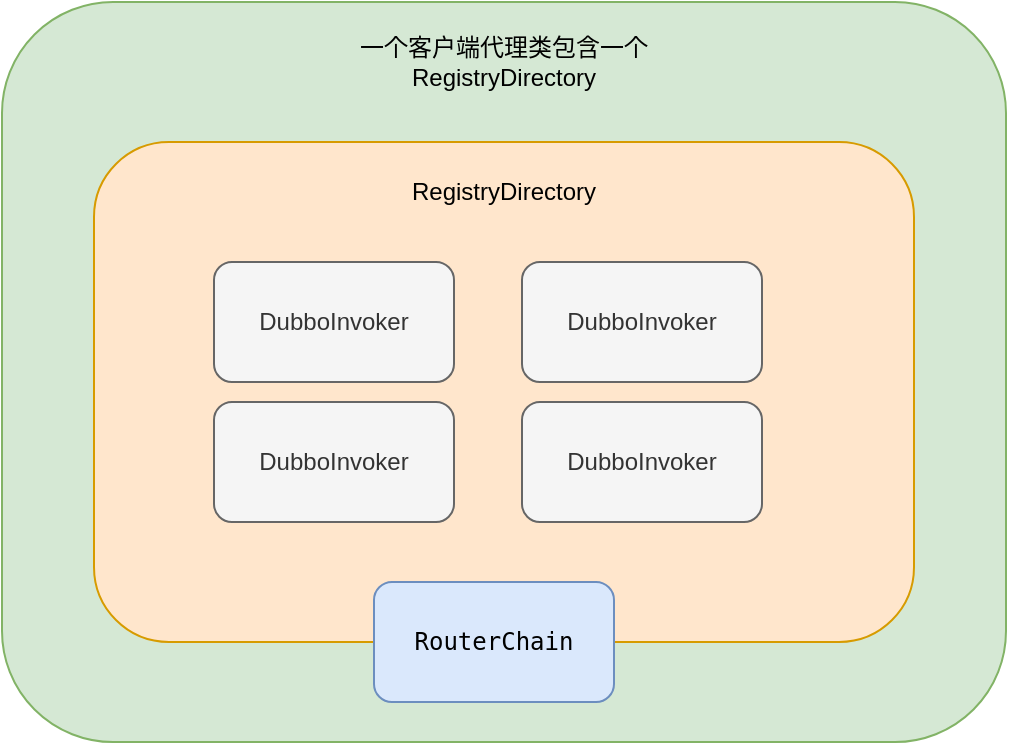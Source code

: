 <mxfile version="14.7.7" type="github">
  <diagram id="gCe4jKtws-3xtXJr8Xob" name="Page-1">
    <mxGraphModel dx="946" dy="536" grid="1" gridSize="10" guides="1" tooltips="1" connect="1" arrows="1" fold="1" page="1" pageScale="1" pageWidth="827" pageHeight="1169" math="0" shadow="0">
      <root>
        <mxCell id="0" />
        <mxCell id="1" parent="0" />
        <mxCell id="21GHXSYZrQaf1K2IV-Ka-1" value="" style="rounded=1;whiteSpace=wrap;html=1;fillColor=#d5e8d4;strokeColor=#82b366;" vertex="1" parent="1">
          <mxGeometry x="154" y="70" width="502" height="370" as="geometry" />
        </mxCell>
        <mxCell id="EOEE4c7dVtN_TcgUPGiO-1" value="" style="rounded=1;whiteSpace=wrap;html=1;fillColor=#ffe6cc;strokeColor=#d79b00;" parent="1" vertex="1">
          <mxGeometry x="200" y="140" width="410" height="250" as="geometry" />
        </mxCell>
        <mxCell id="EOEE4c7dVtN_TcgUPGiO-2" value="RegistryDirectory" style="text;html=1;strokeColor=none;fillColor=none;align=center;verticalAlign=middle;whiteSpace=wrap;rounded=0;" parent="1" vertex="1">
          <mxGeometry x="278" y="160" width="254" height="10" as="geometry" />
        </mxCell>
        <mxCell id="EOEE4c7dVtN_TcgUPGiO-3" value="&lt;pre&gt;RouterChain&lt;/pre&gt;" style="rounded=1;whiteSpace=wrap;html=1;fillColor=#dae8fc;strokeColor=#6c8ebf;" parent="1" vertex="1">
          <mxGeometry x="340" y="360" width="120" height="60" as="geometry" />
        </mxCell>
        <mxCell id="EOEE4c7dVtN_TcgUPGiO-4" value="DubboInvoker" style="rounded=1;whiteSpace=wrap;html=1;fillColor=#f5f5f5;strokeColor=#666666;fontColor=#333333;" parent="1" vertex="1">
          <mxGeometry x="260" y="200" width="120" height="60" as="geometry" />
        </mxCell>
        <mxCell id="EOEE4c7dVtN_TcgUPGiO-5" value="DubboInvoker" style="rounded=1;whiteSpace=wrap;html=1;fillColor=#f5f5f5;strokeColor=#666666;fontColor=#333333;" parent="1" vertex="1">
          <mxGeometry x="414" y="200" width="120" height="60" as="geometry" />
        </mxCell>
        <mxCell id="EOEE4c7dVtN_TcgUPGiO-6" value="DubboInvoker" style="rounded=1;whiteSpace=wrap;html=1;fillColor=#f5f5f5;strokeColor=#666666;fontColor=#333333;" parent="1" vertex="1">
          <mxGeometry x="260" y="270" width="120" height="60" as="geometry" />
        </mxCell>
        <mxCell id="EOEE4c7dVtN_TcgUPGiO-7" value="DubboInvoker" style="rounded=1;whiteSpace=wrap;html=1;fillColor=#f5f5f5;strokeColor=#666666;fontColor=#333333;" parent="1" vertex="1">
          <mxGeometry x="414" y="270" width="120" height="60" as="geometry" />
        </mxCell>
        <mxCell id="21GHXSYZrQaf1K2IV-Ka-5" value="一个客户端代理类包含一个RegistryDirectory" style="text;html=1;strokeColor=none;fillColor=none;align=center;verticalAlign=middle;whiteSpace=wrap;rounded=0;" vertex="1" parent="1">
          <mxGeometry x="325" y="90" width="160" height="20" as="geometry" />
        </mxCell>
      </root>
    </mxGraphModel>
  </diagram>
</mxfile>
